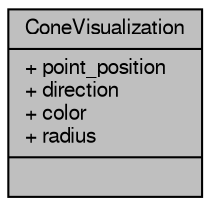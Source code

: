 digraph "ConeVisualization"
{
  edge [fontname="FreeSans",fontsize="10",labelfontname="FreeSans",labelfontsize="10"];
  node [fontname="FreeSans",fontsize="10",shape=record];
  Node1 [label="{ConeVisualization\n|+ point_position\l+ direction\l+ color\l+ radius\l|}",height=0.2,width=0.4,color="black", fillcolor="grey75", style="filled", fontcolor="black"];
}
